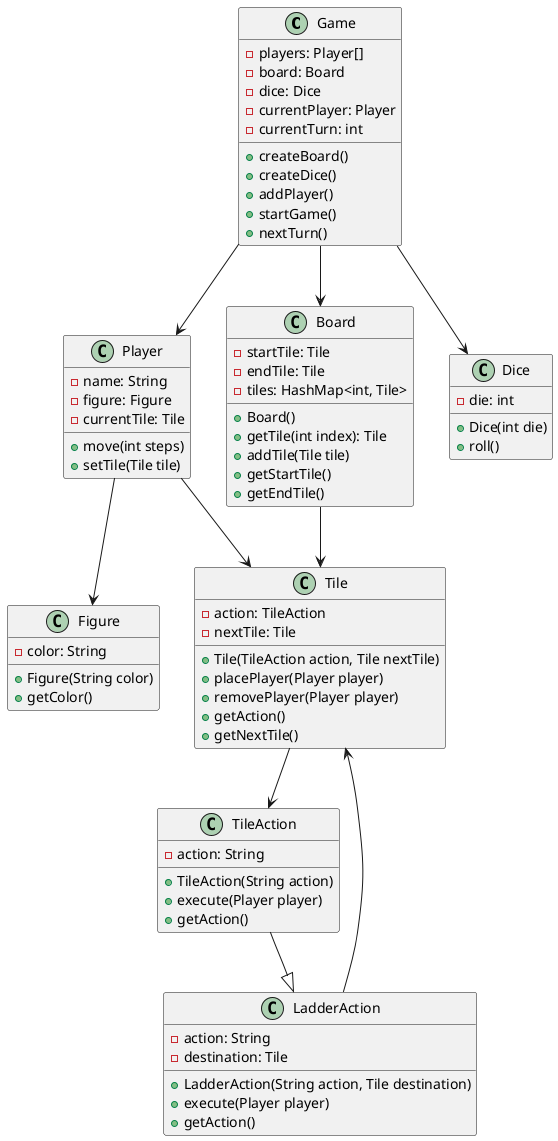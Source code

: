 @startuml

class Game {
    -players: Player[]
    -board: Board
    -dice: Dice
    -currentPlayer: Player
    -currentTurn: int
    +createBoard()
    +createDice()
    +addPlayer()
    +startGame()
    +nextTurn()
}

class Player {
    -name: String
    -figure: Figure
    -currentTile: Tile
    +move(int steps)
    +setTile(Tile tile)
}

class Figure {
    -color: String
    +Figure(String color)
    +getColor()
}

class Board {
    -startTile: Tile
    -endTile: Tile
    -tiles: HashMap<int, Tile>
    +Board()
    +getTile(int index): Tile
    +addTile(Tile tile)
    +getStartTile()
    +getEndTile()
}

class Dice {
    -die: int
    +Dice(int die)
    +roll()
}

class Tile {
    -action: TileAction
    -nextTile: Tile
    +Tile(TileAction action, Tile nextTile)
    +placePlayer(Player player)
    +removePlayer(Player player)
    +getAction()
    +getNextTile()
}

class TileAction {
    -action: String
    +TileAction(String action)
    +execute(Player player)
    +getAction()
}

class LadderAction {
    -action: String
    -destination: Tile
    +LadderAction(String action, Tile destination)
    +execute(Player player)
    +getAction()
}

Game --> Player
Game --> Board
Game --> Dice
Player --> Figure
Board --> Tile
Tile --> TileAction
TileAction --|> LadderAction
LadderAction --> Tile
Player --> Tile

@enduml